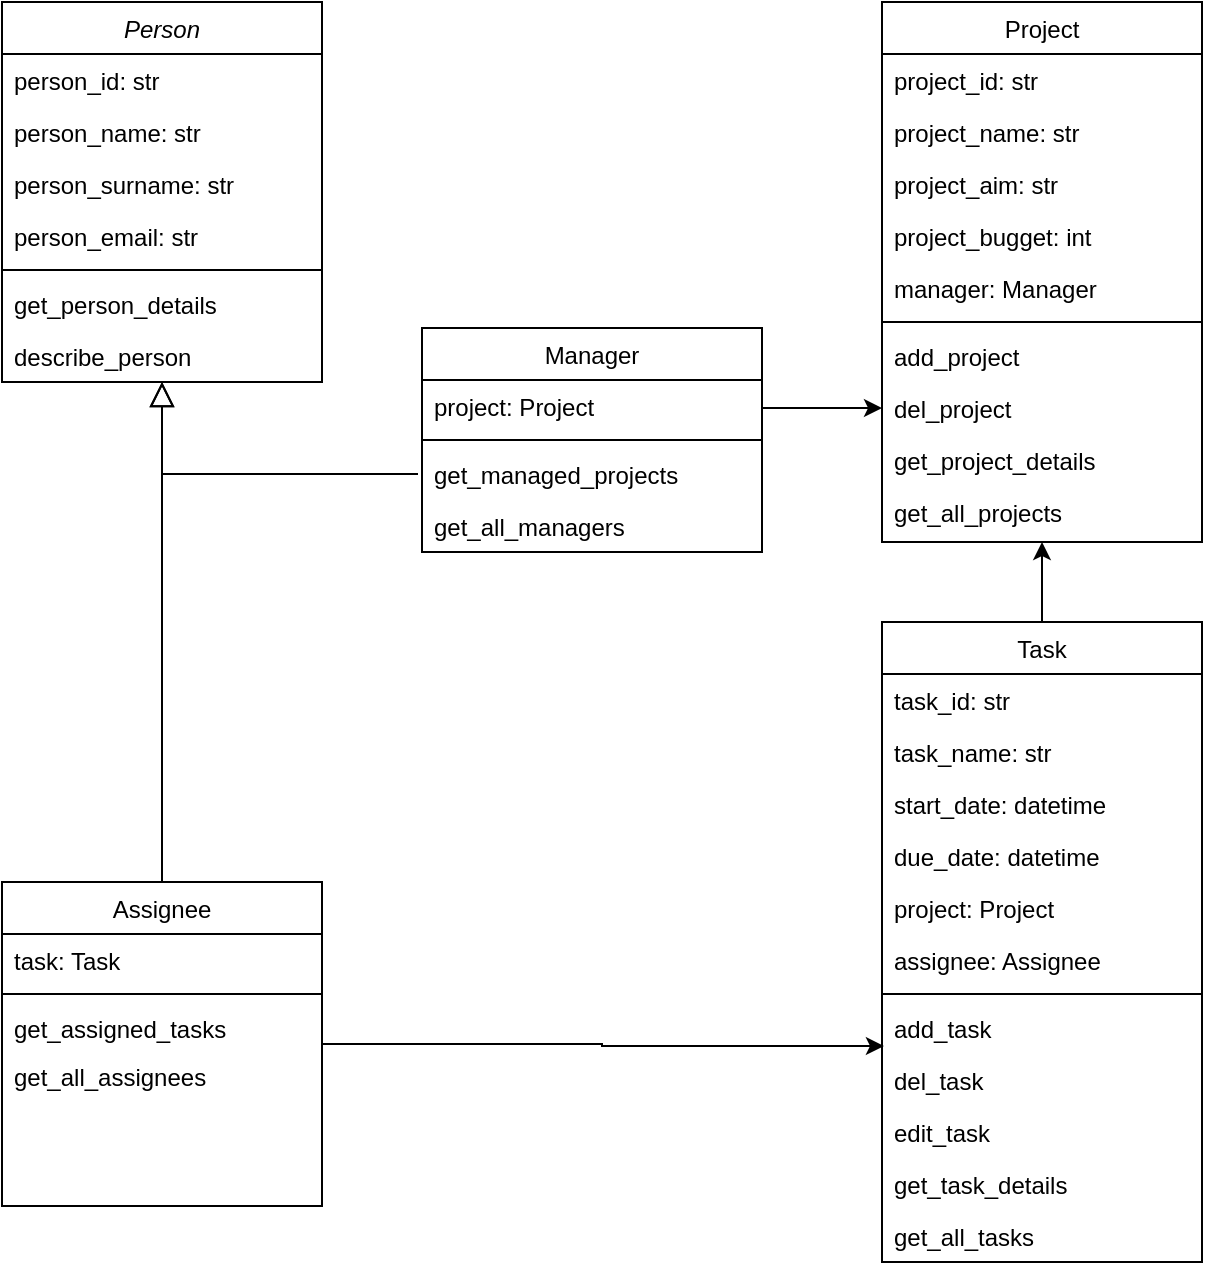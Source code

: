 <mxfile version="24.4.8" type="device">
  <diagram id="C5RBs43oDa-KdzZeNtuy" name="Page-1">
    <mxGraphModel dx="954" dy="651" grid="1" gridSize="10" guides="1" tooltips="1" connect="1" arrows="1" fold="1" page="1" pageScale="1" pageWidth="827" pageHeight="1169" background="none" math="0" shadow="0">
      <root>
        <mxCell id="WIyWlLk6GJQsqaUBKTNV-0" />
        <mxCell id="WIyWlLk6GJQsqaUBKTNV-1" parent="WIyWlLk6GJQsqaUBKTNV-0" />
        <mxCell id="zkfFHV4jXpPFQw0GAbJ--0" value="Person" style="swimlane;fontStyle=2;align=center;verticalAlign=top;childLayout=stackLayout;horizontal=1;startSize=26;horizontalStack=0;resizeParent=1;resizeLast=0;collapsible=1;marginBottom=0;rounded=0;shadow=0;strokeWidth=1;" parent="WIyWlLk6GJQsqaUBKTNV-1" vertex="1">
          <mxGeometry x="80" y="310" width="160" height="190" as="geometry">
            <mxRectangle x="230" y="140" width="160" height="26" as="alternateBounds" />
          </mxGeometry>
        </mxCell>
        <mxCell id="zkfFHV4jXpPFQw0GAbJ--1" value="person_id: str" style="text;align=left;verticalAlign=top;spacingLeft=4;spacingRight=4;overflow=hidden;rotatable=0;points=[[0,0.5],[1,0.5]];portConstraint=eastwest;" parent="zkfFHV4jXpPFQw0GAbJ--0" vertex="1">
          <mxGeometry y="26" width="160" height="26" as="geometry" />
        </mxCell>
        <mxCell id="zkfFHV4jXpPFQw0GAbJ--2" value="person_name: str" style="text;align=left;verticalAlign=top;spacingLeft=4;spacingRight=4;overflow=hidden;rotatable=0;points=[[0,0.5],[1,0.5]];portConstraint=eastwest;rounded=0;shadow=0;html=0;" parent="zkfFHV4jXpPFQw0GAbJ--0" vertex="1">
          <mxGeometry y="52" width="160" height="26" as="geometry" />
        </mxCell>
        <mxCell id="zkfFHV4jXpPFQw0GAbJ--3" value="person_surname: str" style="text;align=left;verticalAlign=top;spacingLeft=4;spacingRight=4;overflow=hidden;rotatable=0;points=[[0,0.5],[1,0.5]];portConstraint=eastwest;rounded=0;shadow=0;html=0;" parent="zkfFHV4jXpPFQw0GAbJ--0" vertex="1">
          <mxGeometry y="78" width="160" height="26" as="geometry" />
        </mxCell>
        <mxCell id="z29nK7Khh62Nv8qmtqbV-1" value="person_email: str" style="text;align=left;verticalAlign=top;spacingLeft=4;spacingRight=4;overflow=hidden;rotatable=0;points=[[0,0.5],[1,0.5]];portConstraint=eastwest;rounded=0;shadow=0;html=0;" parent="zkfFHV4jXpPFQw0GAbJ--0" vertex="1">
          <mxGeometry y="104" width="160" height="26" as="geometry" />
        </mxCell>
        <mxCell id="zkfFHV4jXpPFQw0GAbJ--4" value="" style="line;html=1;strokeWidth=1;align=left;verticalAlign=middle;spacingTop=-1;spacingLeft=3;spacingRight=3;rotatable=0;labelPosition=right;points=[];portConstraint=eastwest;" parent="zkfFHV4jXpPFQw0GAbJ--0" vertex="1">
          <mxGeometry y="130" width="160" height="8" as="geometry" />
        </mxCell>
        <mxCell id="zkfFHV4jXpPFQw0GAbJ--5" value="get_person_details" style="text;align=left;verticalAlign=top;spacingLeft=4;spacingRight=4;overflow=hidden;rotatable=0;points=[[0,0.5],[1,0.5]];portConstraint=eastwest;" parent="zkfFHV4jXpPFQw0GAbJ--0" vertex="1">
          <mxGeometry y="138" width="160" height="26" as="geometry" />
        </mxCell>
        <mxCell id="z29nK7Khh62Nv8qmtqbV-2" value="describe_person" style="text;align=left;verticalAlign=top;spacingLeft=4;spacingRight=4;overflow=hidden;rotatable=0;points=[[0,0.5],[1,0.5]];portConstraint=eastwest;" parent="zkfFHV4jXpPFQw0GAbJ--0" vertex="1">
          <mxGeometry y="164" width="160" height="26" as="geometry" />
        </mxCell>
        <mxCell id="StZRbskJheNBjjdIeqVj-14" style="edgeStyle=orthogonalEdgeStyle;rounded=0;orthogonalLoop=1;jettySize=auto;html=1;entryX=0.006;entryY=0.846;entryDx=0;entryDy=0;entryPerimeter=0;" edge="1" parent="WIyWlLk6GJQsqaUBKTNV-1" source="zkfFHV4jXpPFQw0GAbJ--6" target="z29nK7Khh62Nv8qmtqbV-24">
          <mxGeometry relative="1" as="geometry">
            <mxPoint x="460" y="831" as="targetPoint" />
          </mxGeometry>
        </mxCell>
        <mxCell id="zkfFHV4jXpPFQw0GAbJ--6" value="Assignee" style="swimlane;fontStyle=0;align=center;verticalAlign=top;childLayout=stackLayout;horizontal=1;startSize=26;horizontalStack=0;resizeParent=1;resizeLast=0;collapsible=1;marginBottom=0;rounded=0;shadow=0;strokeWidth=1;" parent="WIyWlLk6GJQsqaUBKTNV-1" vertex="1">
          <mxGeometry x="80" y="750" width="160" height="162" as="geometry">
            <mxRectangle x="130" y="380" width="160" height="26" as="alternateBounds" />
          </mxGeometry>
        </mxCell>
        <mxCell id="zkfFHV4jXpPFQw0GAbJ--7" value="task: Task" style="text;align=left;verticalAlign=top;spacingLeft=4;spacingRight=4;overflow=hidden;rotatable=0;points=[[0,0.5],[1,0.5]];portConstraint=eastwest;" parent="zkfFHV4jXpPFQw0GAbJ--6" vertex="1">
          <mxGeometry y="26" width="160" height="26" as="geometry" />
        </mxCell>
        <mxCell id="zkfFHV4jXpPFQw0GAbJ--9" value="" style="line;html=1;strokeWidth=1;align=left;verticalAlign=middle;spacingTop=-1;spacingLeft=3;spacingRight=3;rotatable=0;labelPosition=right;points=[];portConstraint=eastwest;" parent="zkfFHV4jXpPFQw0GAbJ--6" vertex="1">
          <mxGeometry y="52" width="160" height="8" as="geometry" />
        </mxCell>
        <mxCell id="zkfFHV4jXpPFQw0GAbJ--10" value="get_assigned_tasks" style="text;align=left;verticalAlign=top;spacingLeft=4;spacingRight=4;overflow=hidden;rotatable=0;points=[[0,0.5],[1,0.5]];portConstraint=eastwest;fontStyle=0" parent="zkfFHV4jXpPFQw0GAbJ--6" vertex="1">
          <mxGeometry y="60" width="160" height="24" as="geometry" />
        </mxCell>
        <mxCell id="zkfFHV4jXpPFQw0GAbJ--11" value="get_all_assignees" style="text;align=left;verticalAlign=top;spacingLeft=4;spacingRight=4;overflow=hidden;rotatable=0;points=[[0,0.5],[1,0.5]];portConstraint=eastwest;" parent="zkfFHV4jXpPFQw0GAbJ--6" vertex="1">
          <mxGeometry y="84" width="160" height="26" as="geometry" />
        </mxCell>
        <mxCell id="zkfFHV4jXpPFQw0GAbJ--12" value="" style="endArrow=block;endSize=10;endFill=0;shadow=0;strokeWidth=1;rounded=0;curved=0;edgeStyle=elbowEdgeStyle;elbow=vertical;" parent="WIyWlLk6GJQsqaUBKTNV-1" source="zkfFHV4jXpPFQw0GAbJ--6" target="zkfFHV4jXpPFQw0GAbJ--0" edge="1">
          <mxGeometry width="160" relative="1" as="geometry">
            <mxPoint x="200" y="203" as="sourcePoint" />
            <mxPoint x="200" y="203" as="targetPoint" />
          </mxGeometry>
        </mxCell>
        <mxCell id="zkfFHV4jXpPFQw0GAbJ--13" value="Manager" style="swimlane;fontStyle=0;align=center;verticalAlign=top;childLayout=stackLayout;horizontal=1;startSize=26;horizontalStack=0;resizeParent=1;resizeLast=0;collapsible=1;marginBottom=0;rounded=0;shadow=0;strokeWidth=1;" parent="WIyWlLk6GJQsqaUBKTNV-1" vertex="1">
          <mxGeometry x="290" y="473" width="170" height="112" as="geometry">
            <mxRectangle x="340" y="380" width="170" height="26" as="alternateBounds" />
          </mxGeometry>
        </mxCell>
        <mxCell id="zkfFHV4jXpPFQw0GAbJ--14" value="project: Project" style="text;align=left;verticalAlign=top;spacingLeft=4;spacingRight=4;overflow=hidden;rotatable=0;points=[[0,0.5],[1,0.5]];portConstraint=eastwest;" parent="zkfFHV4jXpPFQw0GAbJ--13" vertex="1">
          <mxGeometry y="26" width="170" height="26" as="geometry" />
        </mxCell>
        <mxCell id="zkfFHV4jXpPFQw0GAbJ--15" value="" style="line;html=1;strokeWidth=1;align=left;verticalAlign=middle;spacingTop=-1;spacingLeft=3;spacingRight=3;rotatable=0;labelPosition=right;points=[];portConstraint=eastwest;" parent="zkfFHV4jXpPFQw0GAbJ--13" vertex="1">
          <mxGeometry y="52" width="170" height="8" as="geometry" />
        </mxCell>
        <mxCell id="z29nK7Khh62Nv8qmtqbV-4" value="get_managed_projects" style="text;align=left;verticalAlign=top;spacingLeft=4;spacingRight=4;overflow=hidden;rotatable=0;points=[[0,0.5],[1,0.5]];portConstraint=eastwest;" parent="zkfFHV4jXpPFQw0GAbJ--13" vertex="1">
          <mxGeometry y="60" width="170" height="26" as="geometry" />
        </mxCell>
        <mxCell id="StZRbskJheNBjjdIeqVj-4" value="get_all_managers" style="text;align=left;verticalAlign=top;spacingLeft=4;spacingRight=4;overflow=hidden;rotatable=0;points=[[0,0.5],[1,0.5]];portConstraint=eastwest;" vertex="1" parent="zkfFHV4jXpPFQw0GAbJ--13">
          <mxGeometry y="86" width="170" height="26" as="geometry" />
        </mxCell>
        <mxCell id="zkfFHV4jXpPFQw0GAbJ--16" value="" style="endArrow=block;endSize=10;endFill=0;shadow=0;strokeWidth=1;rounded=0;curved=0;edgeStyle=elbowEdgeStyle;elbow=vertical;" parent="WIyWlLk6GJQsqaUBKTNV-1" target="zkfFHV4jXpPFQw0GAbJ--0" edge="1">
          <mxGeometry width="160" relative="1" as="geometry">
            <mxPoint x="288" y="546" as="sourcePoint" />
            <mxPoint x="310" y="271" as="targetPoint" />
            <Array as="points">
              <mxPoint x="160" y="546" />
            </Array>
          </mxGeometry>
        </mxCell>
        <mxCell id="StZRbskJheNBjjdIeqVj-16" style="edgeStyle=orthogonalEdgeStyle;rounded=0;orthogonalLoop=1;jettySize=auto;html=1;entryX=0.5;entryY=1;entryDx=0;entryDy=0;" edge="1" parent="WIyWlLk6GJQsqaUBKTNV-1" source="z29nK7Khh62Nv8qmtqbV-17" target="z29nK7Khh62Nv8qmtqbV-30">
          <mxGeometry relative="1" as="geometry" />
        </mxCell>
        <mxCell id="z29nK7Khh62Nv8qmtqbV-17" value="Task" style="swimlane;fontStyle=0;align=center;verticalAlign=top;childLayout=stackLayout;horizontal=1;startSize=26;horizontalStack=0;resizeParent=1;resizeLast=0;collapsible=1;marginBottom=0;rounded=0;shadow=0;strokeWidth=1;" parent="WIyWlLk6GJQsqaUBKTNV-1" vertex="1">
          <mxGeometry x="520" y="620" width="160" height="320" as="geometry">
            <mxRectangle x="550" y="140" width="160" height="26" as="alternateBounds" />
          </mxGeometry>
        </mxCell>
        <mxCell id="z29nK7Khh62Nv8qmtqbV-18" value="task_id: str" style="text;align=left;verticalAlign=top;spacingLeft=4;spacingRight=4;overflow=hidden;rotatable=0;points=[[0,0.5],[1,0.5]];portConstraint=eastwest;" parent="z29nK7Khh62Nv8qmtqbV-17" vertex="1">
          <mxGeometry y="26" width="160" height="26" as="geometry" />
        </mxCell>
        <mxCell id="z29nK7Khh62Nv8qmtqbV-19" value="task_name: str" style="text;align=left;verticalAlign=top;spacingLeft=4;spacingRight=4;overflow=hidden;rotatable=0;points=[[0,0.5],[1,0.5]];portConstraint=eastwest;rounded=0;shadow=0;html=0;" parent="z29nK7Khh62Nv8qmtqbV-17" vertex="1">
          <mxGeometry y="52" width="160" height="26" as="geometry" />
        </mxCell>
        <mxCell id="z29nK7Khh62Nv8qmtqbV-20" value="start_date: datetime" style="text;align=left;verticalAlign=top;spacingLeft=4;spacingRight=4;overflow=hidden;rotatable=0;points=[[0,0.5],[1,0.5]];portConstraint=eastwest;rounded=0;shadow=0;html=0;" parent="z29nK7Khh62Nv8qmtqbV-17" vertex="1">
          <mxGeometry y="78" width="160" height="26" as="geometry" />
        </mxCell>
        <mxCell id="z29nK7Khh62Nv8qmtqbV-21" value="due_date: datetime" style="text;align=left;verticalAlign=top;spacingLeft=4;spacingRight=4;overflow=hidden;rotatable=0;points=[[0,0.5],[1,0.5]];portConstraint=eastwest;rounded=0;shadow=0;html=0;" parent="z29nK7Khh62Nv8qmtqbV-17" vertex="1">
          <mxGeometry y="104" width="160" height="26" as="geometry" />
        </mxCell>
        <mxCell id="z29nK7Khh62Nv8qmtqbV-22" value="project: Project" style="text;align=left;verticalAlign=top;spacingLeft=4;spacingRight=4;overflow=hidden;rotatable=0;points=[[0,0.5],[1,0.5]];portConstraint=eastwest;rounded=0;shadow=0;html=0;" parent="z29nK7Khh62Nv8qmtqbV-17" vertex="1">
          <mxGeometry y="130" width="160" height="26" as="geometry" />
        </mxCell>
        <mxCell id="z29nK7Khh62Nv8qmtqbV-52" value="assignee: Assignee" style="text;align=left;verticalAlign=top;spacingLeft=4;spacingRight=4;overflow=hidden;rotatable=0;points=[[0,0.5],[1,0.5]];portConstraint=eastwest;rounded=0;shadow=0;html=0;" parent="z29nK7Khh62Nv8qmtqbV-17" vertex="1">
          <mxGeometry y="156" width="160" height="26" as="geometry" />
        </mxCell>
        <mxCell id="z29nK7Khh62Nv8qmtqbV-23" value="" style="line;html=1;strokeWidth=1;align=left;verticalAlign=middle;spacingTop=-1;spacingLeft=3;spacingRight=3;rotatable=0;labelPosition=right;points=[];portConstraint=eastwest;" parent="z29nK7Khh62Nv8qmtqbV-17" vertex="1">
          <mxGeometry y="182" width="160" height="8" as="geometry" />
        </mxCell>
        <mxCell id="z29nK7Khh62Nv8qmtqbV-24" value="add_task" style="text;align=left;verticalAlign=top;spacingLeft=4;spacingRight=4;overflow=hidden;rotatable=0;points=[[0,0.5],[1,0.5]];portConstraint=eastwest;" parent="z29nK7Khh62Nv8qmtqbV-17" vertex="1">
          <mxGeometry y="190" width="160" height="26" as="geometry" />
        </mxCell>
        <mxCell id="z29nK7Khh62Nv8qmtqbV-25" value="del_task" style="text;align=left;verticalAlign=top;spacingLeft=4;spacingRight=4;overflow=hidden;rotatable=0;points=[[0,0.5],[1,0.5]];portConstraint=eastwest;" parent="z29nK7Khh62Nv8qmtqbV-17" vertex="1">
          <mxGeometry y="216" width="160" height="26" as="geometry" />
        </mxCell>
        <mxCell id="z29nK7Khh62Nv8qmtqbV-26" value="edit_task" style="text;align=left;verticalAlign=top;spacingLeft=4;spacingRight=4;overflow=hidden;rotatable=0;points=[[0,0.5],[1,0.5]];portConstraint=eastwest;" parent="z29nK7Khh62Nv8qmtqbV-17" vertex="1">
          <mxGeometry y="242" width="160" height="26" as="geometry" />
        </mxCell>
        <mxCell id="z29nK7Khh62Nv8qmtqbV-27" value="get_task_details" style="text;align=left;verticalAlign=top;spacingLeft=4;spacingRight=4;overflow=hidden;rotatable=0;points=[[0,0.5],[1,0.5]];portConstraint=eastwest;" parent="z29nK7Khh62Nv8qmtqbV-17" vertex="1">
          <mxGeometry y="268" width="160" height="26" as="geometry" />
        </mxCell>
        <mxCell id="z29nK7Khh62Nv8qmtqbV-28" value="get_all_tasks" style="text;align=left;verticalAlign=top;spacingLeft=4;spacingRight=4;overflow=hidden;rotatable=0;points=[[0,0.5],[1,0.5]];portConstraint=eastwest;" parent="z29nK7Khh62Nv8qmtqbV-17" vertex="1">
          <mxGeometry y="294" width="160" height="26" as="geometry" />
        </mxCell>
        <mxCell id="z29nK7Khh62Nv8qmtqbV-30" value="Project" style="swimlane;fontStyle=0;align=center;verticalAlign=top;childLayout=stackLayout;horizontal=1;startSize=26;horizontalStack=0;resizeParent=1;resizeLast=0;collapsible=1;marginBottom=0;rounded=0;shadow=0;strokeWidth=1;" parent="WIyWlLk6GJQsqaUBKTNV-1" vertex="1">
          <mxGeometry x="520" y="310" width="160" height="270" as="geometry">
            <mxRectangle x="550" y="140" width="160" height="26" as="alternateBounds" />
          </mxGeometry>
        </mxCell>
        <mxCell id="z29nK7Khh62Nv8qmtqbV-31" value="project_id: str" style="text;align=left;verticalAlign=top;spacingLeft=4;spacingRight=4;overflow=hidden;rotatable=0;points=[[0,0.5],[1,0.5]];portConstraint=eastwest;" parent="z29nK7Khh62Nv8qmtqbV-30" vertex="1">
          <mxGeometry y="26" width="160" height="26" as="geometry" />
        </mxCell>
        <mxCell id="z29nK7Khh62Nv8qmtqbV-32" value="project_name: str" style="text;align=left;verticalAlign=top;spacingLeft=4;spacingRight=4;overflow=hidden;rotatable=0;points=[[0,0.5],[1,0.5]];portConstraint=eastwest;rounded=0;shadow=0;html=0;" parent="z29nK7Khh62Nv8qmtqbV-30" vertex="1">
          <mxGeometry y="52" width="160" height="26" as="geometry" />
        </mxCell>
        <mxCell id="z29nK7Khh62Nv8qmtqbV-33" value="project_aim: str" style="text;align=left;verticalAlign=top;spacingLeft=4;spacingRight=4;overflow=hidden;rotatable=0;points=[[0,0.5],[1,0.5]];portConstraint=eastwest;rounded=0;shadow=0;html=0;" parent="z29nK7Khh62Nv8qmtqbV-30" vertex="1">
          <mxGeometry y="78" width="160" height="26" as="geometry" />
        </mxCell>
        <mxCell id="z29nK7Khh62Nv8qmtqbV-34" value="project_bugget: int" style="text;align=left;verticalAlign=top;spacingLeft=4;spacingRight=4;overflow=hidden;rotatable=0;points=[[0,0.5],[1,0.5]];portConstraint=eastwest;rounded=0;shadow=0;html=0;" parent="z29nK7Khh62Nv8qmtqbV-30" vertex="1">
          <mxGeometry y="104" width="160" height="26" as="geometry" />
        </mxCell>
        <mxCell id="z29nK7Khh62Nv8qmtqbV-35" value="manager: Manager" style="text;align=left;verticalAlign=top;spacingLeft=4;spacingRight=4;overflow=hidden;rotatable=0;points=[[0,0.5],[1,0.5]];portConstraint=eastwest;rounded=0;shadow=0;html=0;" parent="z29nK7Khh62Nv8qmtqbV-30" vertex="1">
          <mxGeometry y="130" width="160" height="26" as="geometry" />
        </mxCell>
        <mxCell id="z29nK7Khh62Nv8qmtqbV-36" value="" style="line;html=1;strokeWidth=1;align=left;verticalAlign=middle;spacingTop=-1;spacingLeft=3;spacingRight=3;rotatable=0;labelPosition=right;points=[];portConstraint=eastwest;" parent="z29nK7Khh62Nv8qmtqbV-30" vertex="1">
          <mxGeometry y="156" width="160" height="8" as="geometry" />
        </mxCell>
        <mxCell id="z29nK7Khh62Nv8qmtqbV-37" value="add_project" style="text;align=left;verticalAlign=top;spacingLeft=4;spacingRight=4;overflow=hidden;rotatable=0;points=[[0,0.5],[1,0.5]];portConstraint=eastwest;" parent="z29nK7Khh62Nv8qmtqbV-30" vertex="1">
          <mxGeometry y="164" width="160" height="26" as="geometry" />
        </mxCell>
        <mxCell id="z29nK7Khh62Nv8qmtqbV-38" value="del_project" style="text;align=left;verticalAlign=top;spacingLeft=4;spacingRight=4;overflow=hidden;rotatable=0;points=[[0,0.5],[1,0.5]];portConstraint=eastwest;" parent="z29nK7Khh62Nv8qmtqbV-30" vertex="1">
          <mxGeometry y="190" width="160" height="26" as="geometry" />
        </mxCell>
        <mxCell id="z29nK7Khh62Nv8qmtqbV-40" value="get_project_details" style="text;align=left;verticalAlign=top;spacingLeft=4;spacingRight=4;overflow=hidden;rotatable=0;points=[[0,0.5],[1,0.5]];portConstraint=eastwest;" parent="z29nK7Khh62Nv8qmtqbV-30" vertex="1">
          <mxGeometry y="216" width="160" height="26" as="geometry" />
        </mxCell>
        <mxCell id="z29nK7Khh62Nv8qmtqbV-41" value="get_all_projects" style="text;align=left;verticalAlign=top;spacingLeft=4;spacingRight=4;overflow=hidden;rotatable=0;points=[[0,0.5],[1,0.5]];portConstraint=eastwest;" parent="z29nK7Khh62Nv8qmtqbV-30" vertex="1">
          <mxGeometry y="242" width="160" height="26" as="geometry" />
        </mxCell>
        <mxCell id="StZRbskJheNBjjdIeqVj-5" style="edgeStyle=orthogonalEdgeStyle;rounded=0;orthogonalLoop=1;jettySize=auto;html=1;entryX=0;entryY=0.5;entryDx=0;entryDy=0;exitX=1;exitY=0.5;exitDx=0;exitDy=0;" edge="1" parent="WIyWlLk6GJQsqaUBKTNV-1" source="zkfFHV4jXpPFQw0GAbJ--14" target="z29nK7Khh62Nv8qmtqbV-38">
          <mxGeometry relative="1" as="geometry">
            <Array as="points">
              <mxPoint x="460" y="513" />
            </Array>
          </mxGeometry>
        </mxCell>
      </root>
    </mxGraphModel>
  </diagram>
</mxfile>
